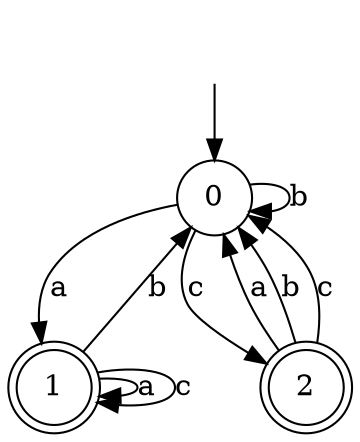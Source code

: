 digraph g {
__start [label=""shape=none]
	0[shape="circle" label="0"]
	1[shape="doublecircle" label="1"]
	2[shape="doublecircle" label="2"]
__start -> 0
	0->1 [label="a"]
	0->0 [label="b"]
	0->2 [label="c"]
	1->1 [label="a"]
	1->0 [label="b"]
	1->1 [label="c"]
	2->0 [label="a"]
	2->0 [label="b"]
	2->0 [label="c"]
}